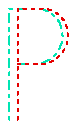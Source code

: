 prologues := 3;     % sortie EPS
color myred ;
myred = (.9,0,0) ;
color myblue ;
myblue = (0,.9,.7) ;
beginfig(1)
draw (30,30) -- (30,70) -- (40,70) .. (48,65) .. (40,50) -- (33,50) withcolor myblue dashed dashpattern(on 1bp off 2bp on 3bp off 2bp);
draw (33,30) -- (33,70) -- (42,70) .. (50,65) .. (42,50) -- (33,50) withcolor myred
      dashed dashpattern(on 1bp off 2bp);
endfig;
end
